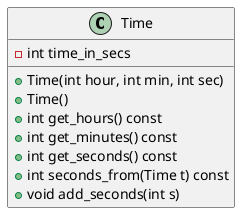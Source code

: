 @startuml

class Time {
    +Time(int hour, int min, int sec)
    +Time()
    +int get_hours() const
    +int get_minutes() const
    +int get_seconds() const
    +int seconds_from(Time t) const
    +void add_seconds(int s)
    -int time_in_secs
}

@enduml

